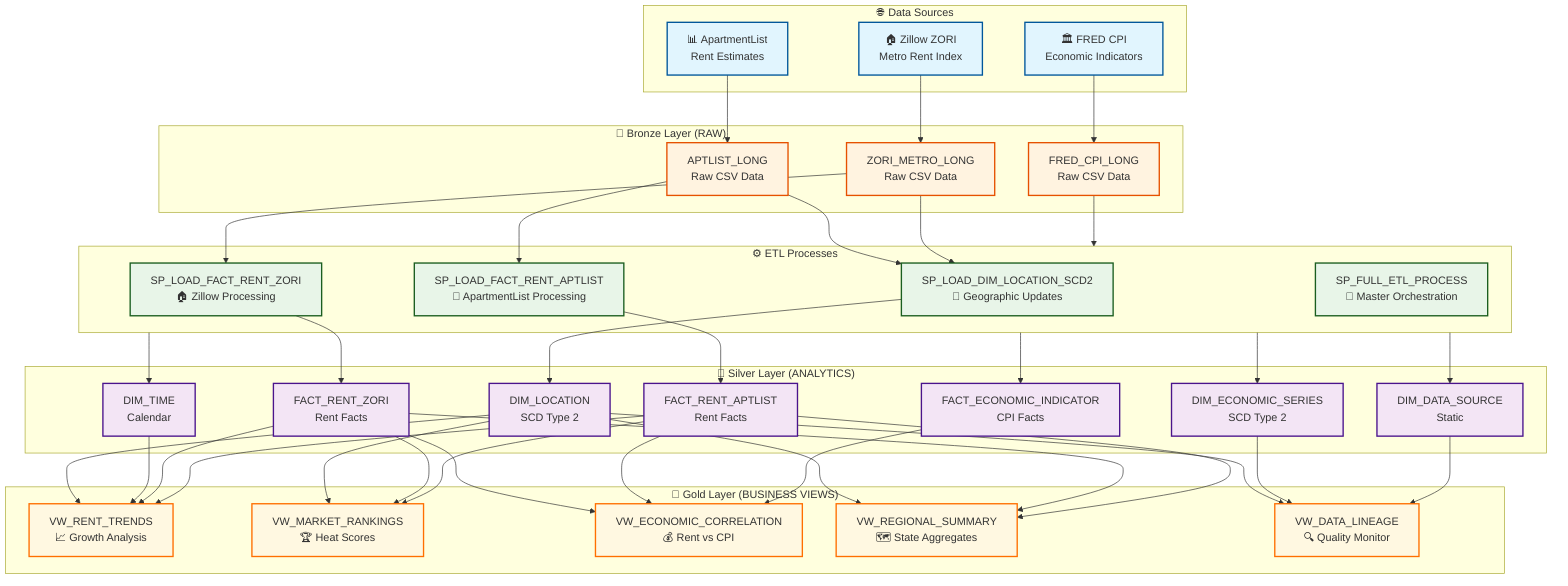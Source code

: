 flowchart TD
    subgraph Sources["🌐 Data Sources"]
        A1[📊 ApartmentList<br/>Rent Estimates]
        A2[🏠 Zillow ZORI<br/>Metro Rent Index]
        A3[🏛️ FRED CPI<br/>Economic Indicators]
    end

    subgraph Bronze["🥉 Bronze Layer (RAW)"]
        B1[APTLIST_LONG<br/>Raw CSV Data]
        B2[ZORI_METRO_LONG<br/>Raw CSV Data]
        B3[FRED_CPI_LONG<br/>Raw CSV Data]
    end

    subgraph Silver["🥈 Silver Layer (ANALYTICS)"]
        C1[DIM_LOCATION<br/>SCD Type 2]
        C2[DIM_TIME<br/>Calendar]
        C3[DIM_ECONOMIC_SERIES<br/>SCD Type 2]
        C4[DIM_DATA_SOURCE<br/>Static]
        D1[FACT_RENT_ZORI<br/>Rent Facts]
        D2[FACT_RENT_APTLIST<br/>Rent Facts]
        D3[FACT_ECONOMIC_INDICATOR<br/>CPI Facts]
    end

    subgraph Gold["🥇 Gold Layer (BUSINESS VIEWS)"]
        E1[VW_RENT_TRENDS<br/>📈 Growth Analysis]
        E2[VW_MARKET_RANKINGS<br/>🏆 Heat Scores]
        E3[VW_ECONOMIC_CORRELATION<br/>💰 Rent vs CPI]
        E4[VW_REGIONAL_SUMMARY<br/>🗺️ State Aggregates]
        E5[VW_DATA_LINEAGE<br/>🔍 Quality Monitor]
    end

    subgraph ETL["⚙️ ETL Processes"]
        F1[SP_LOAD_DIM_LOCATION_SCD2<br/>📍 Geographic Updates]
        F2[SP_LOAD_FACT_RENT_ZORI<br/>🏠 Zillow Processing]
        F3[SP_LOAD_FACT_RENT_APTLIST<br/>🏢 ApartmentList Processing]
        F4[SP_FULL_ETL_PROCESS<br/>🔄 Master Orchestration]
    end

    %% Data Flow
    A1 --> B1
    A2 --> B2
    A3 --> B3

    B1 --> F1
    B2 --> F1
    B1 --> F3
    B2 --> F2
    B3 --> ETL

    F1 --> C1
    ETL --> C2
    ETL --> C3
    ETL --> C4
    F2 --> D1
    F3 --> D2
    ETL --> D3

    C1 --> E1
    C2 --> E1
    D1 --> E1
    D2 --> E1

    C1 --> E2
    D1 --> E2
    D2 --> E2

    D1 --> E3
    D2 --> E3
    D3 --> E3

    C1 --> E4
    D1 --> E4
    D2 --> E4

    C1 --> E5
    C3 --> E5
    C4 --> E5

    %% Styling
    classDef sourceStyle fill:#e1f5fe,stroke:#01579b,stroke-width:2px
    classDef bronzeStyle fill:#fff3e0,stroke:#e65100,stroke-width:2px
    classDef silverStyle fill:#f3e5f5,stroke:#4a148c,stroke-width:2px
    classDef goldStyle fill:#fff8e1,stroke:#ff6f00,stroke-width:2px
    classDef etlStyle fill:#e8f5e8,stroke:#1b5e20,stroke-width:2px

    class A1,A2,A3 sourceStyle
    class B1,B2,B3 bronzeStyle
    class C1,C2,C3,C4,D1,D2,D3 silverStyle
    class E1,E2,E3,E4,E5 goldStyle
    class F1,F2,F3,F4 etlStyle